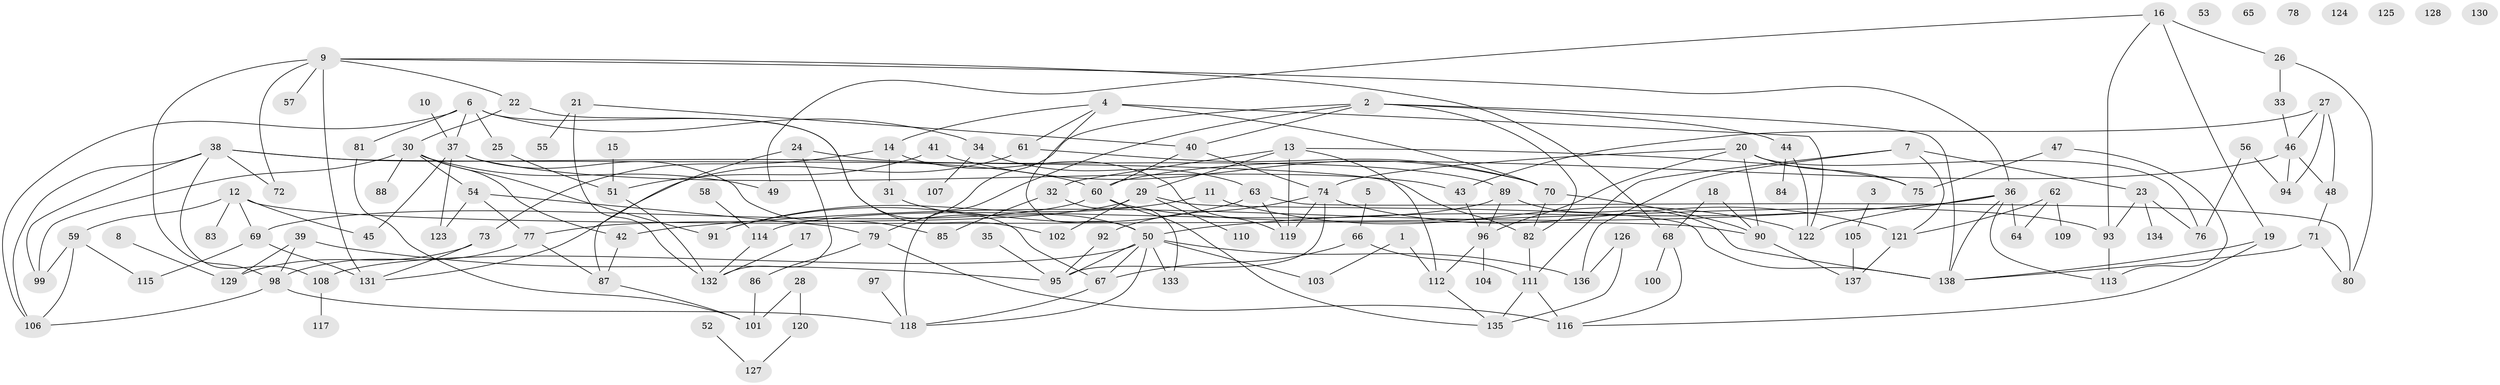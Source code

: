 // coarse degree distribution, {2: 0.22549019607843138, 10: 0.029411764705882353, 1: 0.16666666666666666, 4: 0.13725490196078433, 6: 0.06862745098039216, 9: 0.00980392156862745, 3: 0.16666666666666666, 7: 0.029411764705882353, 5: 0.058823529411764705, 8: 0.029411764705882353, 12: 0.00980392156862745, 0: 0.06862745098039216}
// Generated by graph-tools (version 1.1) at 2025/41/03/06/25 10:41:20]
// undirected, 138 vertices, 209 edges
graph export_dot {
graph [start="1"]
  node [color=gray90,style=filled];
  1;
  2;
  3;
  4;
  5;
  6;
  7;
  8;
  9;
  10;
  11;
  12;
  13;
  14;
  15;
  16;
  17;
  18;
  19;
  20;
  21;
  22;
  23;
  24;
  25;
  26;
  27;
  28;
  29;
  30;
  31;
  32;
  33;
  34;
  35;
  36;
  37;
  38;
  39;
  40;
  41;
  42;
  43;
  44;
  45;
  46;
  47;
  48;
  49;
  50;
  51;
  52;
  53;
  54;
  55;
  56;
  57;
  58;
  59;
  60;
  61;
  62;
  63;
  64;
  65;
  66;
  67;
  68;
  69;
  70;
  71;
  72;
  73;
  74;
  75;
  76;
  77;
  78;
  79;
  80;
  81;
  82;
  83;
  84;
  85;
  86;
  87;
  88;
  89;
  90;
  91;
  92;
  93;
  94;
  95;
  96;
  97;
  98;
  99;
  100;
  101;
  102;
  103;
  104;
  105;
  106;
  107;
  108;
  109;
  110;
  111;
  112;
  113;
  114;
  115;
  116;
  117;
  118;
  119;
  120;
  121;
  122;
  123;
  124;
  125;
  126;
  127;
  128;
  129;
  130;
  131;
  132;
  133;
  134;
  135;
  136;
  137;
  138;
  1 -- 103;
  1 -- 112;
  2 -- 40;
  2 -- 44;
  2 -- 79;
  2 -- 82;
  2 -- 118;
  2 -- 138;
  3 -- 105;
  4 -- 14;
  4 -- 50;
  4 -- 61;
  4 -- 70;
  4 -- 122;
  5 -- 66;
  6 -- 25;
  6 -- 34;
  6 -- 37;
  6 -- 81;
  6 -- 102;
  6 -- 106;
  7 -- 23;
  7 -- 111;
  7 -- 121;
  7 -- 136;
  8 -- 129;
  9 -- 22;
  9 -- 36;
  9 -- 57;
  9 -- 68;
  9 -- 72;
  9 -- 98;
  9 -- 131;
  10 -- 37;
  11 -- 91;
  11 -- 122;
  12 -- 45;
  12 -- 59;
  12 -- 69;
  12 -- 83;
  12 -- 90;
  13 -- 29;
  13 -- 32;
  13 -- 75;
  13 -- 112;
  13 -- 119;
  14 -- 31;
  14 -- 73;
  14 -- 119;
  15 -- 51;
  16 -- 19;
  16 -- 26;
  16 -- 49;
  16 -- 93;
  17 -- 132;
  18 -- 68;
  18 -- 90;
  19 -- 116;
  19 -- 138;
  20 -- 74;
  20 -- 75;
  20 -- 76;
  20 -- 90;
  20 -- 96;
  21 -- 40;
  21 -- 55;
  21 -- 132;
  22 -- 30;
  22 -- 67;
  23 -- 76;
  23 -- 93;
  23 -- 134;
  24 -- 87;
  24 -- 89;
  24 -- 132;
  25 -- 51;
  26 -- 33;
  26 -- 80;
  27 -- 43;
  27 -- 46;
  27 -- 48;
  27 -- 94;
  28 -- 101;
  28 -- 120;
  29 -- 77;
  29 -- 102;
  29 -- 110;
  29 -- 138;
  30 -- 42;
  30 -- 49;
  30 -- 54;
  30 -- 88;
  30 -- 91;
  30 -- 99;
  31 -- 50;
  32 -- 85;
  32 -- 133;
  33 -- 46;
  34 -- 63;
  34 -- 107;
  35 -- 95;
  36 -- 42;
  36 -- 50;
  36 -- 64;
  36 -- 113;
  36 -- 122;
  36 -- 138;
  37 -- 43;
  37 -- 45;
  37 -- 85;
  37 -- 123;
  38 -- 60;
  38 -- 72;
  38 -- 82;
  38 -- 99;
  38 -- 106;
  38 -- 108;
  39 -- 95;
  39 -- 98;
  39 -- 129;
  40 -- 60;
  40 -- 74;
  41 -- 51;
  41 -- 70;
  42 -- 87;
  43 -- 96;
  44 -- 84;
  44 -- 122;
  46 -- 48;
  46 -- 60;
  46 -- 94;
  47 -- 75;
  47 -- 113;
  48 -- 71;
  50 -- 67;
  50 -- 95;
  50 -- 103;
  50 -- 108;
  50 -- 118;
  50 -- 133;
  50 -- 136;
  51 -- 132;
  52 -- 127;
  54 -- 77;
  54 -- 79;
  54 -- 123;
  56 -- 76;
  56 -- 94;
  58 -- 114;
  59 -- 99;
  59 -- 106;
  59 -- 115;
  60 -- 69;
  60 -- 93;
  60 -- 135;
  61 -- 70;
  61 -- 131;
  62 -- 64;
  62 -- 109;
  62 -- 121;
  63 -- 80;
  63 -- 91;
  63 -- 119;
  66 -- 67;
  66 -- 111;
  67 -- 118;
  68 -- 100;
  68 -- 116;
  69 -- 115;
  69 -- 131;
  70 -- 82;
  70 -- 90;
  71 -- 80;
  71 -- 138;
  73 -- 129;
  73 -- 131;
  74 -- 92;
  74 -- 95;
  74 -- 119;
  74 -- 121;
  77 -- 87;
  77 -- 98;
  79 -- 86;
  79 -- 116;
  81 -- 101;
  82 -- 111;
  86 -- 101;
  87 -- 101;
  89 -- 96;
  89 -- 114;
  89 -- 138;
  90 -- 137;
  92 -- 95;
  93 -- 113;
  96 -- 104;
  96 -- 112;
  97 -- 118;
  98 -- 106;
  98 -- 118;
  105 -- 137;
  108 -- 117;
  111 -- 116;
  111 -- 135;
  112 -- 135;
  114 -- 132;
  120 -- 127;
  121 -- 137;
  126 -- 135;
  126 -- 136;
}
